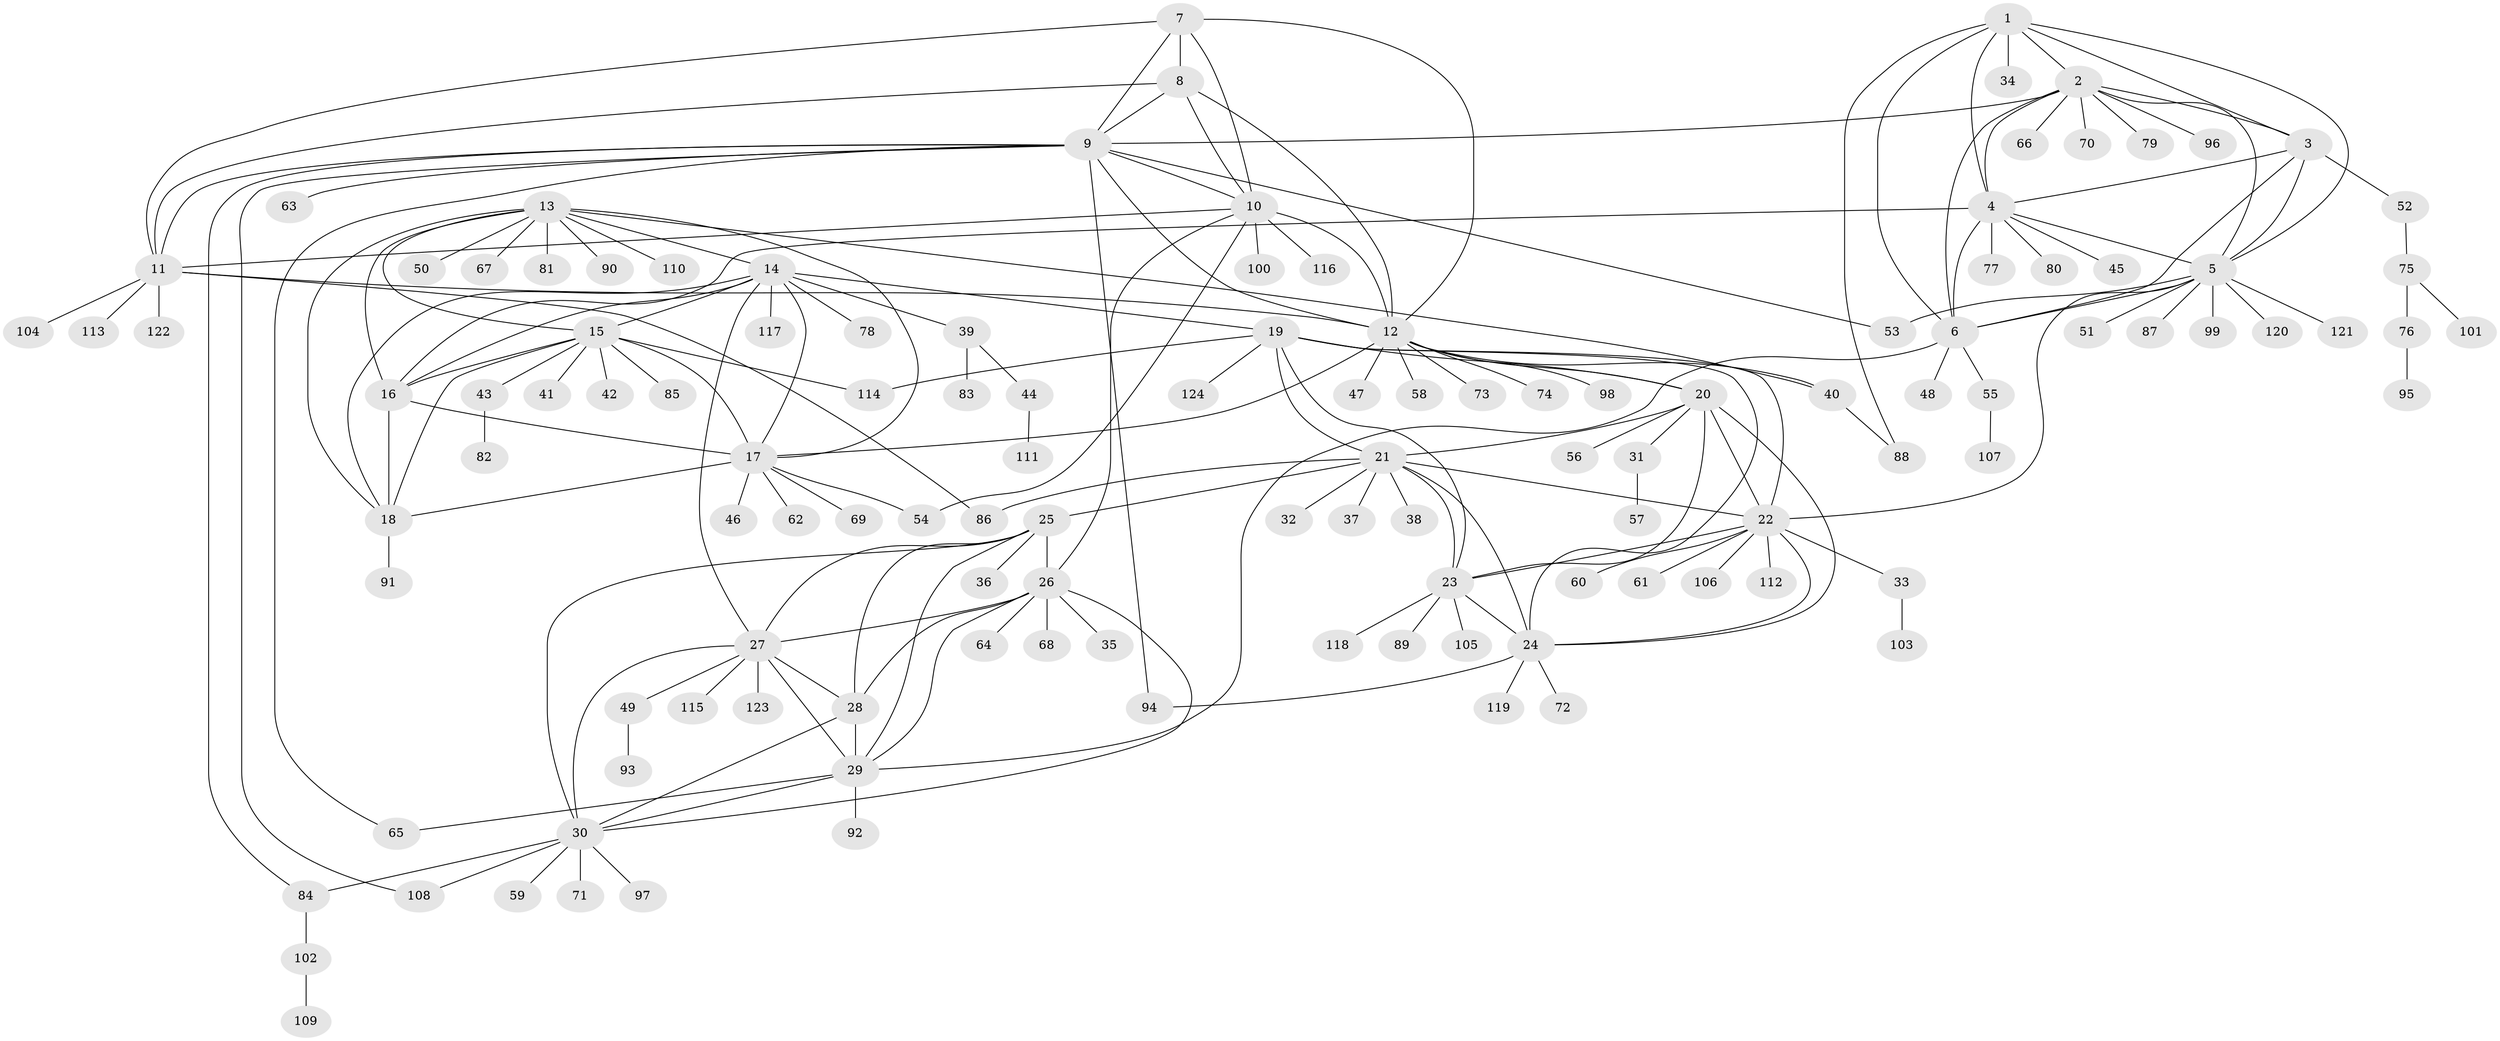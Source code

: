 // coarse degree distribution, {6: 0.12903225806451613, 9: 0.04838709677419355, 11: 0.016129032258064516, 7: 0.11290322580645161, 4: 0.016129032258064516, 5: 0.04838709677419355, 8: 0.04838709677419355, 10: 0.016129032258064516, 1: 0.4032258064516129, 2: 0.14516129032258066, 3: 0.016129032258064516}
// Generated by graph-tools (version 1.1) at 2025/52/03/04/25 22:52:46]
// undirected, 124 vertices, 189 edges
graph export_dot {
  node [color=gray90,style=filled];
  1;
  2;
  3;
  4;
  5;
  6;
  7;
  8;
  9;
  10;
  11;
  12;
  13;
  14;
  15;
  16;
  17;
  18;
  19;
  20;
  21;
  22;
  23;
  24;
  25;
  26;
  27;
  28;
  29;
  30;
  31;
  32;
  33;
  34;
  35;
  36;
  37;
  38;
  39;
  40;
  41;
  42;
  43;
  44;
  45;
  46;
  47;
  48;
  49;
  50;
  51;
  52;
  53;
  54;
  55;
  56;
  57;
  58;
  59;
  60;
  61;
  62;
  63;
  64;
  65;
  66;
  67;
  68;
  69;
  70;
  71;
  72;
  73;
  74;
  75;
  76;
  77;
  78;
  79;
  80;
  81;
  82;
  83;
  84;
  85;
  86;
  87;
  88;
  89;
  90;
  91;
  92;
  93;
  94;
  95;
  96;
  97;
  98;
  99;
  100;
  101;
  102;
  103;
  104;
  105;
  106;
  107;
  108;
  109;
  110;
  111;
  112;
  113;
  114;
  115;
  116;
  117;
  118;
  119;
  120;
  121;
  122;
  123;
  124;
  1 -- 2;
  1 -- 3;
  1 -- 4;
  1 -- 5;
  1 -- 6;
  1 -- 34;
  1 -- 88;
  2 -- 3;
  2 -- 4;
  2 -- 5;
  2 -- 6;
  2 -- 9;
  2 -- 66;
  2 -- 70;
  2 -- 79;
  2 -- 96;
  3 -- 4;
  3 -- 5;
  3 -- 6;
  3 -- 52;
  4 -- 5;
  4 -- 6;
  4 -- 16;
  4 -- 45;
  4 -- 77;
  4 -- 80;
  5 -- 6;
  5 -- 22;
  5 -- 51;
  5 -- 53;
  5 -- 87;
  5 -- 99;
  5 -- 120;
  5 -- 121;
  6 -- 29;
  6 -- 48;
  6 -- 55;
  7 -- 8;
  7 -- 9;
  7 -- 10;
  7 -- 11;
  7 -- 12;
  8 -- 9;
  8 -- 10;
  8 -- 11;
  8 -- 12;
  9 -- 10;
  9 -- 11;
  9 -- 12;
  9 -- 53;
  9 -- 63;
  9 -- 65;
  9 -- 84;
  9 -- 94;
  9 -- 108;
  10 -- 11;
  10 -- 12;
  10 -- 26;
  10 -- 54;
  10 -- 100;
  10 -- 116;
  11 -- 12;
  11 -- 86;
  11 -- 104;
  11 -- 113;
  11 -- 122;
  12 -- 17;
  12 -- 20;
  12 -- 40;
  12 -- 47;
  12 -- 58;
  12 -- 73;
  12 -- 74;
  12 -- 98;
  13 -- 14;
  13 -- 15;
  13 -- 16;
  13 -- 17;
  13 -- 18;
  13 -- 40;
  13 -- 50;
  13 -- 67;
  13 -- 81;
  13 -- 90;
  13 -- 110;
  14 -- 15;
  14 -- 16;
  14 -- 17;
  14 -- 18;
  14 -- 19;
  14 -- 27;
  14 -- 39;
  14 -- 78;
  14 -- 117;
  15 -- 16;
  15 -- 17;
  15 -- 18;
  15 -- 41;
  15 -- 42;
  15 -- 43;
  15 -- 85;
  15 -- 114;
  16 -- 17;
  16 -- 18;
  17 -- 18;
  17 -- 46;
  17 -- 54;
  17 -- 62;
  17 -- 69;
  18 -- 91;
  19 -- 20;
  19 -- 21;
  19 -- 22;
  19 -- 23;
  19 -- 24;
  19 -- 114;
  19 -- 124;
  20 -- 21;
  20 -- 22;
  20 -- 23;
  20 -- 24;
  20 -- 31;
  20 -- 56;
  21 -- 22;
  21 -- 23;
  21 -- 24;
  21 -- 25;
  21 -- 32;
  21 -- 37;
  21 -- 38;
  21 -- 86;
  22 -- 23;
  22 -- 24;
  22 -- 33;
  22 -- 60;
  22 -- 61;
  22 -- 106;
  22 -- 112;
  23 -- 24;
  23 -- 89;
  23 -- 105;
  23 -- 118;
  24 -- 72;
  24 -- 94;
  24 -- 119;
  25 -- 26;
  25 -- 27;
  25 -- 28;
  25 -- 29;
  25 -- 30;
  25 -- 36;
  26 -- 27;
  26 -- 28;
  26 -- 29;
  26 -- 30;
  26 -- 35;
  26 -- 64;
  26 -- 68;
  27 -- 28;
  27 -- 29;
  27 -- 30;
  27 -- 49;
  27 -- 115;
  27 -- 123;
  28 -- 29;
  28 -- 30;
  29 -- 30;
  29 -- 65;
  29 -- 92;
  30 -- 59;
  30 -- 71;
  30 -- 84;
  30 -- 97;
  30 -- 108;
  31 -- 57;
  33 -- 103;
  39 -- 44;
  39 -- 83;
  40 -- 88;
  43 -- 82;
  44 -- 111;
  49 -- 93;
  52 -- 75;
  55 -- 107;
  75 -- 76;
  75 -- 101;
  76 -- 95;
  84 -- 102;
  102 -- 109;
}
